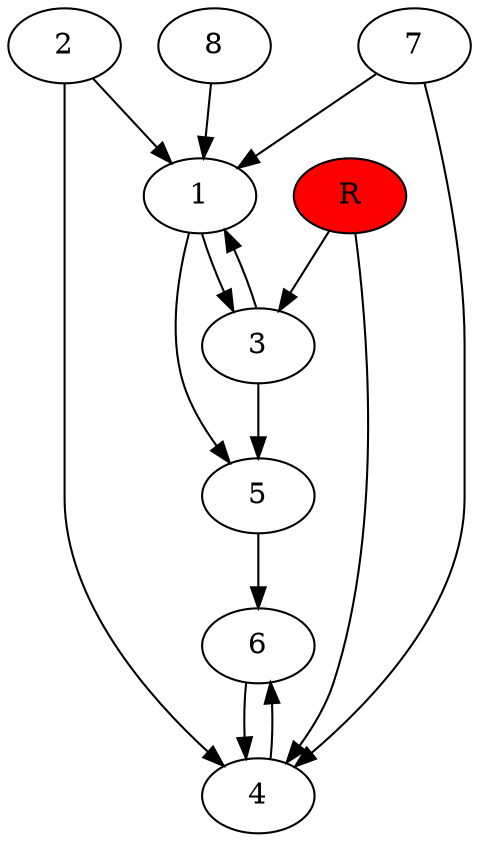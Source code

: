 digraph prb29390 {
	1
	2
	3
	4
	5
	6
	7
	8
	R [fillcolor="#ff0000" style=filled]
	1 -> 3
	1 -> 5
	2 -> 1
	2 -> 4
	3 -> 1
	3 -> 5
	4 -> 6
	5 -> 6
	6 -> 4
	7 -> 1
	7 -> 4
	8 -> 1
	R -> 3
	R -> 4
}
